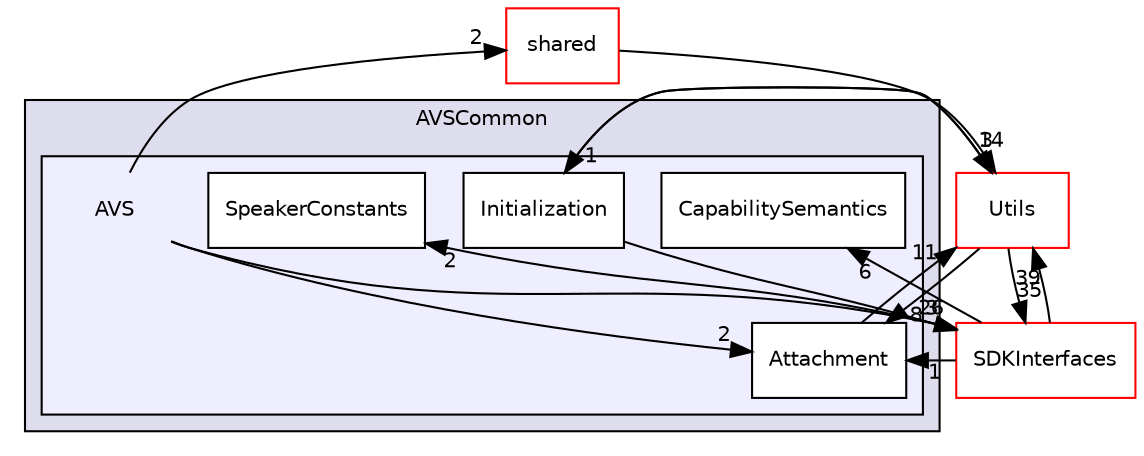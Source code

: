 digraph "/workplace/avs-device-sdk/AVSCommon/AVS/include/AVSCommon/AVS" {
  compound=true
  node [ fontsize="10", fontname="Helvetica"];
  edge [ labelfontsize="10", labelfontname="Helvetica"];
  subgraph clusterdir_4c314a0d19d1aa5c860795d42a926e2c {
    graph [ bgcolor="#ddddee", pencolor="black", label="AVSCommon" fontname="Helvetica", fontsize="10", URL="dir_4c314a0d19d1aa5c860795d42a926e2c.html"]
  subgraph clusterdir_1b86ff6fe19386d1d992f6fa0aca02b2 {
    graph [ bgcolor="#eeeeff", pencolor="black", label="" URL="dir_1b86ff6fe19386d1d992f6fa0aca02b2.html"];
    dir_1b86ff6fe19386d1d992f6fa0aca02b2 [shape=plaintext label="AVS"];
    dir_16fdf1dd5a4e411cf30486cba4ef2640 [shape=box label="Attachment" color="black" fillcolor="white" style="filled" URL="dir_16fdf1dd5a4e411cf30486cba4ef2640.html"];
    dir_0e487276cae7857e21e8f6e55aaf0350 [shape=box label="CapabilitySemantics" color="black" fillcolor="white" style="filled" URL="dir_0e487276cae7857e21e8f6e55aaf0350.html"];
    dir_0cdc2576cbdff8bbeec8f5cd9892073c [shape=box label="Initialization" color="black" fillcolor="white" style="filled" URL="dir_0cdc2576cbdff8bbeec8f5cd9892073c.html"];
    dir_b7463c83c41dae53927c12ce5c5c2e58 [shape=box label="SpeakerConstants" color="black" fillcolor="white" style="filled" URL="dir_b7463c83c41dae53927c12ce5c5c2e58.html"];
  }
  }
  dir_9982052f7ce695d12571567315b2fafa [shape=box label="shared" fillcolor="white" style="filled" color="red" URL="dir_9982052f7ce695d12571567315b2fafa.html"];
  dir_97afc8111b754cf401b73024f872f45d [shape=box label="SDKInterfaces" fillcolor="white" style="filled" color="red" URL="dir_97afc8111b754cf401b73024f872f45d.html"];
  dir_49dd3d9ac5586189aa170bac46425b9c [shape=box label="Utils" fillcolor="white" style="filled" color="red" URL="dir_49dd3d9ac5586189aa170bac46425b9c.html"];
  dir_9982052f7ce695d12571567315b2fafa->dir_49dd3d9ac5586189aa170bac46425b9c [headlabel="14", labeldistance=1.5 headhref="dir_000549_000151.html"];
  dir_0cdc2576cbdff8bbeec8f5cd9892073c->dir_97afc8111b754cf401b73024f872f45d [headlabel="3", labeldistance=1.5 headhref="dir_000138_000018.html"];
  dir_0cdc2576cbdff8bbeec8f5cd9892073c->dir_49dd3d9ac5586189aa170bac46425b9c [headlabel="3", labeldistance=1.5 headhref="dir_000138_000151.html"];
  dir_16fdf1dd5a4e411cf30486cba4ef2640->dir_49dd3d9ac5586189aa170bac46425b9c [headlabel="11", labeldistance=1.5 headhref="dir_000131_000151.html"];
  dir_97afc8111b754cf401b73024f872f45d->dir_16fdf1dd5a4e411cf30486cba4ef2640 [headlabel="1", labeldistance=1.5 headhref="dir_000018_000131.html"];
  dir_97afc8111b754cf401b73024f872f45d->dir_49dd3d9ac5586189aa170bac46425b9c [headlabel="39", labeldistance=1.5 headhref="dir_000018_000151.html"];
  dir_97afc8111b754cf401b73024f872f45d->dir_b7463c83c41dae53927c12ce5c5c2e58 [headlabel="2", labeldistance=1.5 headhref="dir_000018_000143.html"];
  dir_97afc8111b754cf401b73024f872f45d->dir_0e487276cae7857e21e8f6e55aaf0350 [headlabel="6", labeldistance=1.5 headhref="dir_000018_000132.html"];
  dir_49dd3d9ac5586189aa170bac46425b9c->dir_0cdc2576cbdff8bbeec8f5cd9892073c [headlabel="1", labeldistance=1.5 headhref="dir_000151_000138.html"];
  dir_49dd3d9ac5586189aa170bac46425b9c->dir_16fdf1dd5a4e411cf30486cba4ef2640 [headlabel="8", labeldistance=1.5 headhref="dir_000151_000131.html"];
  dir_49dd3d9ac5586189aa170bac46425b9c->dir_97afc8111b754cf401b73024f872f45d [headlabel="35", labeldistance=1.5 headhref="dir_000151_000018.html"];
  dir_1b86ff6fe19386d1d992f6fa0aca02b2->dir_9982052f7ce695d12571567315b2fafa [headlabel="2", labeldistance=1.5 headhref="dir_000130_000549.html"];
  dir_1b86ff6fe19386d1d992f6fa0aca02b2->dir_16fdf1dd5a4e411cf30486cba4ef2640 [headlabel="2", labeldistance=1.5 headhref="dir_000130_000131.html"];
  dir_1b86ff6fe19386d1d992f6fa0aca02b2->dir_97afc8111b754cf401b73024f872f45d [headlabel="26", labeldistance=1.5 headhref="dir_000130_000018.html"];
}
